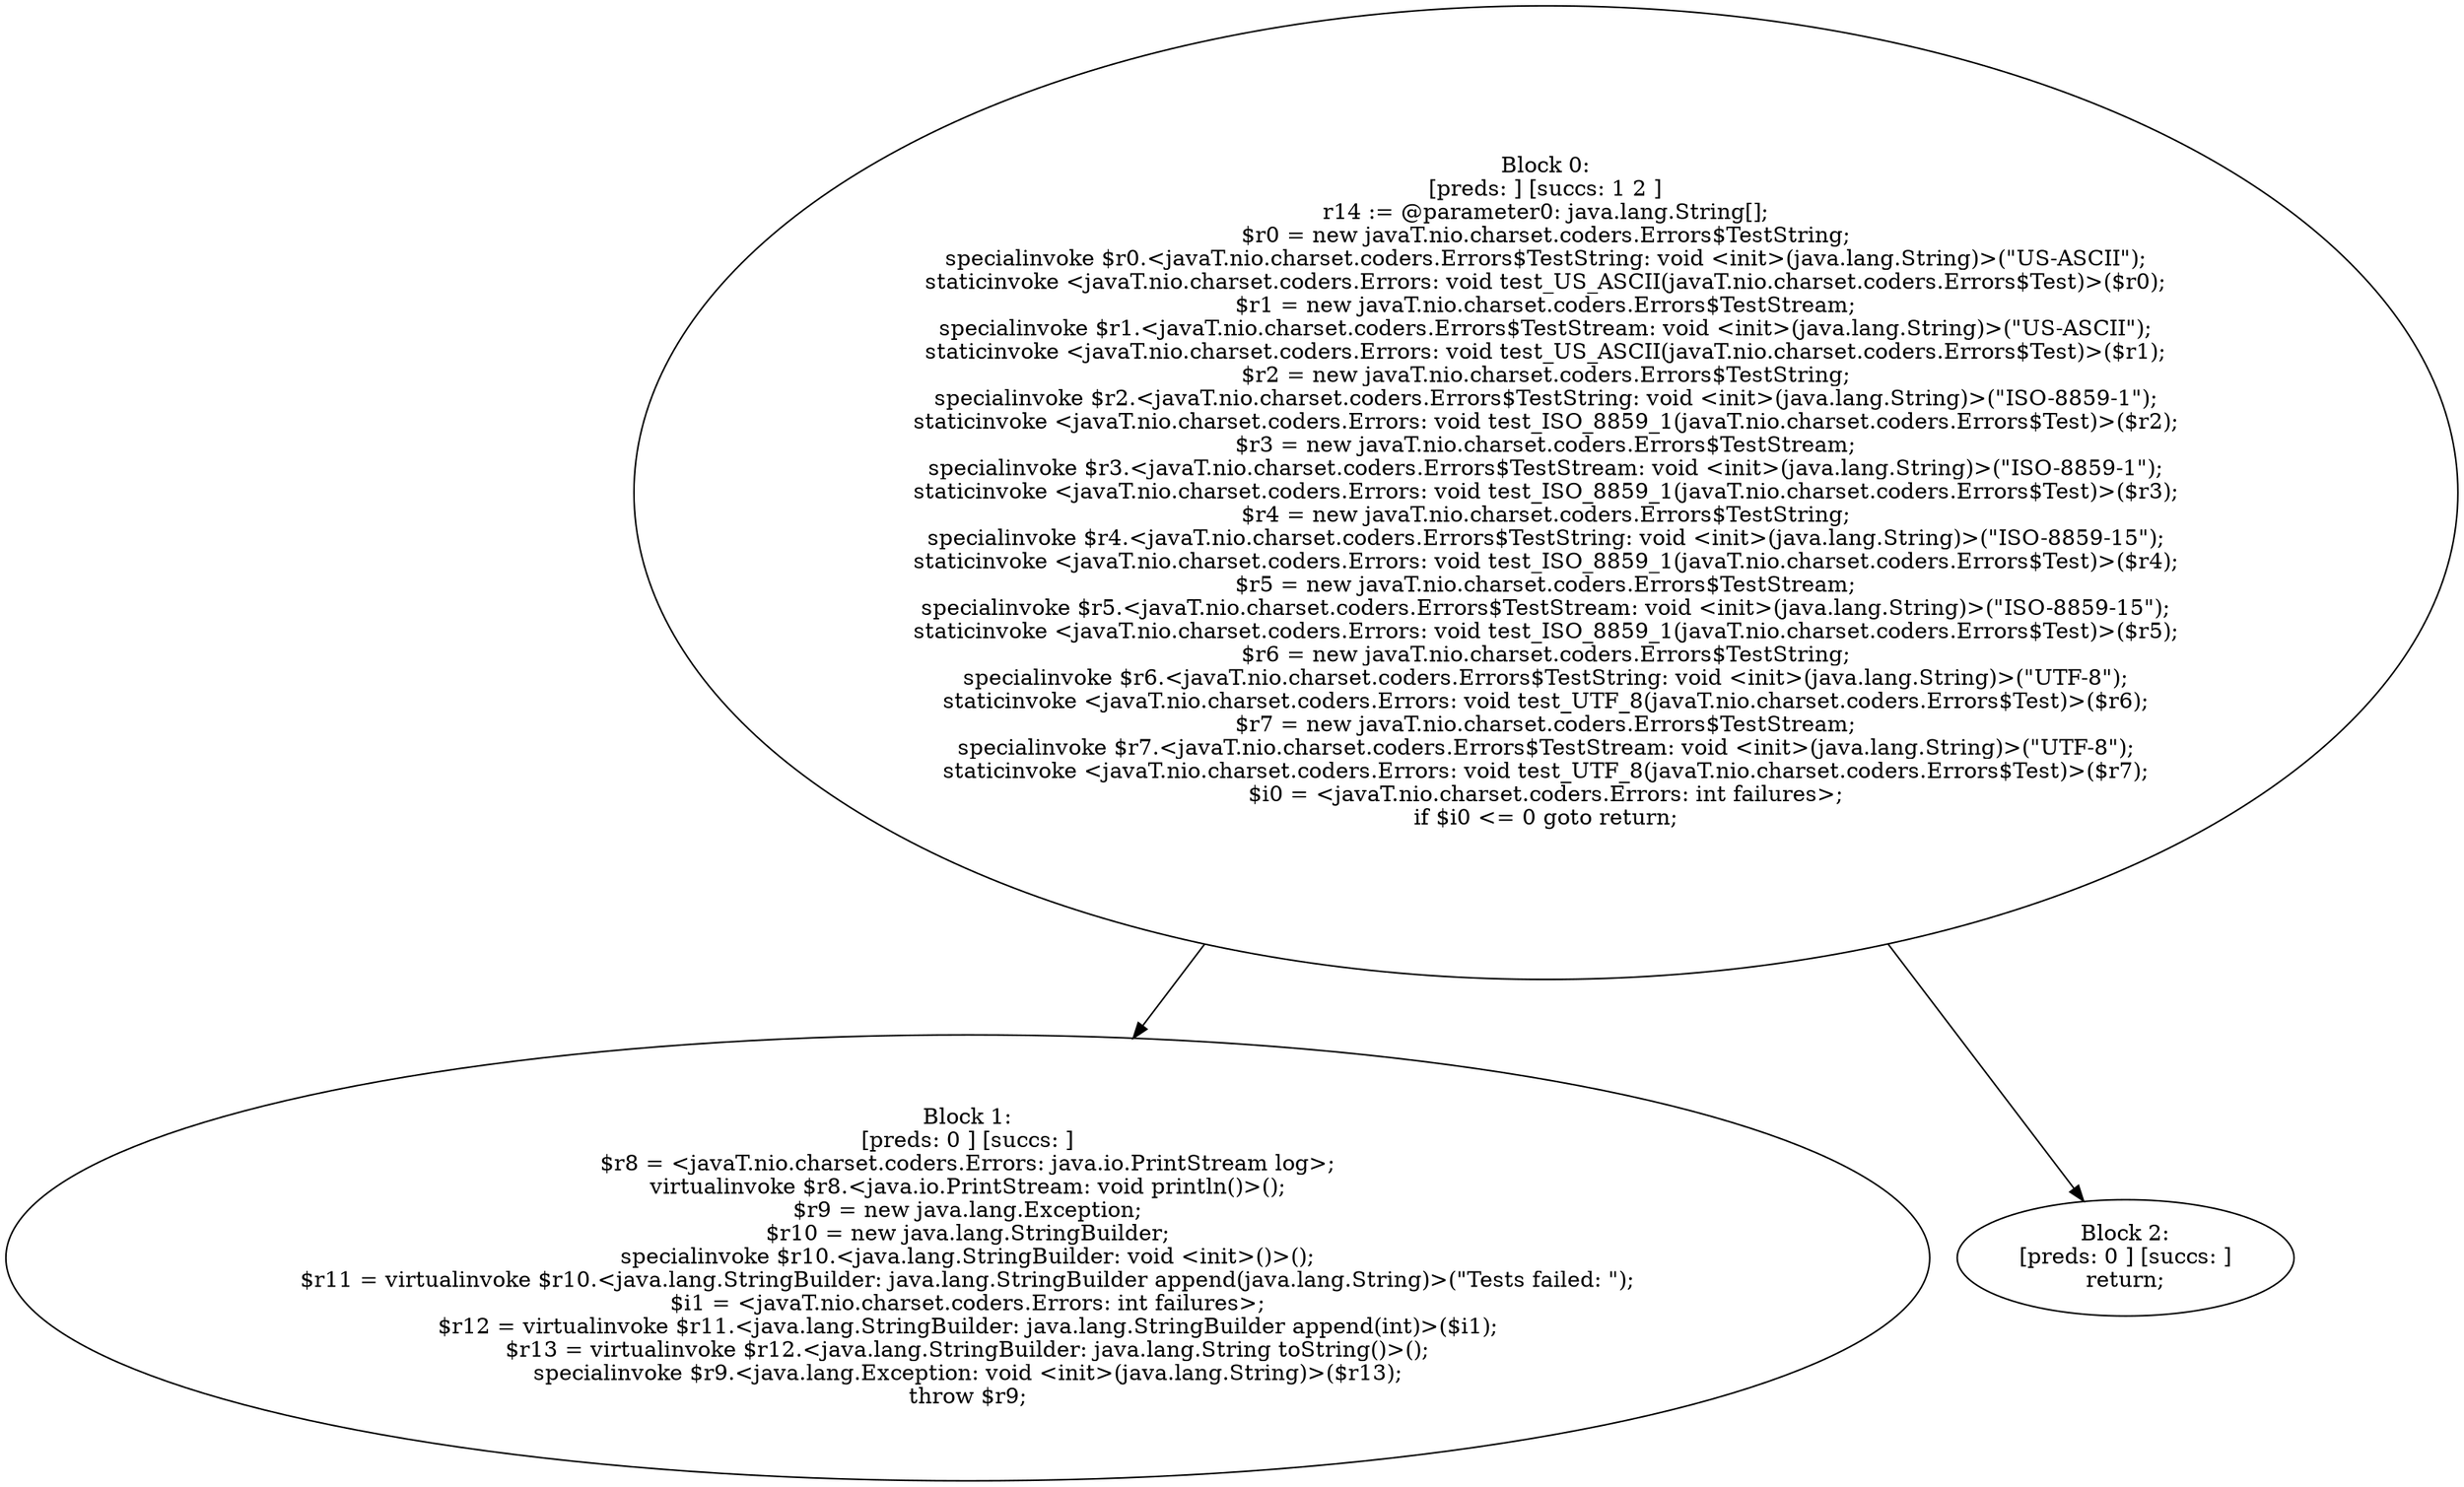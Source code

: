 digraph "unitGraph" {
    "Block 0:
[preds: ] [succs: 1 2 ]
r14 := @parameter0: java.lang.String[];
$r0 = new javaT.nio.charset.coders.Errors$TestString;
specialinvoke $r0.<javaT.nio.charset.coders.Errors$TestString: void <init>(java.lang.String)>(\"US-ASCII\");
staticinvoke <javaT.nio.charset.coders.Errors: void test_US_ASCII(javaT.nio.charset.coders.Errors$Test)>($r0);
$r1 = new javaT.nio.charset.coders.Errors$TestStream;
specialinvoke $r1.<javaT.nio.charset.coders.Errors$TestStream: void <init>(java.lang.String)>(\"US-ASCII\");
staticinvoke <javaT.nio.charset.coders.Errors: void test_US_ASCII(javaT.nio.charset.coders.Errors$Test)>($r1);
$r2 = new javaT.nio.charset.coders.Errors$TestString;
specialinvoke $r2.<javaT.nio.charset.coders.Errors$TestString: void <init>(java.lang.String)>(\"ISO-8859-1\");
staticinvoke <javaT.nio.charset.coders.Errors: void test_ISO_8859_1(javaT.nio.charset.coders.Errors$Test)>($r2);
$r3 = new javaT.nio.charset.coders.Errors$TestStream;
specialinvoke $r3.<javaT.nio.charset.coders.Errors$TestStream: void <init>(java.lang.String)>(\"ISO-8859-1\");
staticinvoke <javaT.nio.charset.coders.Errors: void test_ISO_8859_1(javaT.nio.charset.coders.Errors$Test)>($r3);
$r4 = new javaT.nio.charset.coders.Errors$TestString;
specialinvoke $r4.<javaT.nio.charset.coders.Errors$TestString: void <init>(java.lang.String)>(\"ISO-8859-15\");
staticinvoke <javaT.nio.charset.coders.Errors: void test_ISO_8859_1(javaT.nio.charset.coders.Errors$Test)>($r4);
$r5 = new javaT.nio.charset.coders.Errors$TestStream;
specialinvoke $r5.<javaT.nio.charset.coders.Errors$TestStream: void <init>(java.lang.String)>(\"ISO-8859-15\");
staticinvoke <javaT.nio.charset.coders.Errors: void test_ISO_8859_1(javaT.nio.charset.coders.Errors$Test)>($r5);
$r6 = new javaT.nio.charset.coders.Errors$TestString;
specialinvoke $r6.<javaT.nio.charset.coders.Errors$TestString: void <init>(java.lang.String)>(\"UTF-8\");
staticinvoke <javaT.nio.charset.coders.Errors: void test_UTF_8(javaT.nio.charset.coders.Errors$Test)>($r6);
$r7 = new javaT.nio.charset.coders.Errors$TestStream;
specialinvoke $r7.<javaT.nio.charset.coders.Errors$TestStream: void <init>(java.lang.String)>(\"UTF-8\");
staticinvoke <javaT.nio.charset.coders.Errors: void test_UTF_8(javaT.nio.charset.coders.Errors$Test)>($r7);
$i0 = <javaT.nio.charset.coders.Errors: int failures>;
if $i0 <= 0 goto return;
"
    "Block 1:
[preds: 0 ] [succs: ]
$r8 = <javaT.nio.charset.coders.Errors: java.io.PrintStream log>;
virtualinvoke $r8.<java.io.PrintStream: void println()>();
$r9 = new java.lang.Exception;
$r10 = new java.lang.StringBuilder;
specialinvoke $r10.<java.lang.StringBuilder: void <init>()>();
$r11 = virtualinvoke $r10.<java.lang.StringBuilder: java.lang.StringBuilder append(java.lang.String)>(\"Tests failed: \");
$i1 = <javaT.nio.charset.coders.Errors: int failures>;
$r12 = virtualinvoke $r11.<java.lang.StringBuilder: java.lang.StringBuilder append(int)>($i1);
$r13 = virtualinvoke $r12.<java.lang.StringBuilder: java.lang.String toString()>();
specialinvoke $r9.<java.lang.Exception: void <init>(java.lang.String)>($r13);
throw $r9;
"
    "Block 2:
[preds: 0 ] [succs: ]
return;
"
    "Block 0:
[preds: ] [succs: 1 2 ]
r14 := @parameter0: java.lang.String[];
$r0 = new javaT.nio.charset.coders.Errors$TestString;
specialinvoke $r0.<javaT.nio.charset.coders.Errors$TestString: void <init>(java.lang.String)>(\"US-ASCII\");
staticinvoke <javaT.nio.charset.coders.Errors: void test_US_ASCII(javaT.nio.charset.coders.Errors$Test)>($r0);
$r1 = new javaT.nio.charset.coders.Errors$TestStream;
specialinvoke $r1.<javaT.nio.charset.coders.Errors$TestStream: void <init>(java.lang.String)>(\"US-ASCII\");
staticinvoke <javaT.nio.charset.coders.Errors: void test_US_ASCII(javaT.nio.charset.coders.Errors$Test)>($r1);
$r2 = new javaT.nio.charset.coders.Errors$TestString;
specialinvoke $r2.<javaT.nio.charset.coders.Errors$TestString: void <init>(java.lang.String)>(\"ISO-8859-1\");
staticinvoke <javaT.nio.charset.coders.Errors: void test_ISO_8859_1(javaT.nio.charset.coders.Errors$Test)>($r2);
$r3 = new javaT.nio.charset.coders.Errors$TestStream;
specialinvoke $r3.<javaT.nio.charset.coders.Errors$TestStream: void <init>(java.lang.String)>(\"ISO-8859-1\");
staticinvoke <javaT.nio.charset.coders.Errors: void test_ISO_8859_1(javaT.nio.charset.coders.Errors$Test)>($r3);
$r4 = new javaT.nio.charset.coders.Errors$TestString;
specialinvoke $r4.<javaT.nio.charset.coders.Errors$TestString: void <init>(java.lang.String)>(\"ISO-8859-15\");
staticinvoke <javaT.nio.charset.coders.Errors: void test_ISO_8859_1(javaT.nio.charset.coders.Errors$Test)>($r4);
$r5 = new javaT.nio.charset.coders.Errors$TestStream;
specialinvoke $r5.<javaT.nio.charset.coders.Errors$TestStream: void <init>(java.lang.String)>(\"ISO-8859-15\");
staticinvoke <javaT.nio.charset.coders.Errors: void test_ISO_8859_1(javaT.nio.charset.coders.Errors$Test)>($r5);
$r6 = new javaT.nio.charset.coders.Errors$TestString;
specialinvoke $r6.<javaT.nio.charset.coders.Errors$TestString: void <init>(java.lang.String)>(\"UTF-8\");
staticinvoke <javaT.nio.charset.coders.Errors: void test_UTF_8(javaT.nio.charset.coders.Errors$Test)>($r6);
$r7 = new javaT.nio.charset.coders.Errors$TestStream;
specialinvoke $r7.<javaT.nio.charset.coders.Errors$TestStream: void <init>(java.lang.String)>(\"UTF-8\");
staticinvoke <javaT.nio.charset.coders.Errors: void test_UTF_8(javaT.nio.charset.coders.Errors$Test)>($r7);
$i0 = <javaT.nio.charset.coders.Errors: int failures>;
if $i0 <= 0 goto return;
"->"Block 1:
[preds: 0 ] [succs: ]
$r8 = <javaT.nio.charset.coders.Errors: java.io.PrintStream log>;
virtualinvoke $r8.<java.io.PrintStream: void println()>();
$r9 = new java.lang.Exception;
$r10 = new java.lang.StringBuilder;
specialinvoke $r10.<java.lang.StringBuilder: void <init>()>();
$r11 = virtualinvoke $r10.<java.lang.StringBuilder: java.lang.StringBuilder append(java.lang.String)>(\"Tests failed: \");
$i1 = <javaT.nio.charset.coders.Errors: int failures>;
$r12 = virtualinvoke $r11.<java.lang.StringBuilder: java.lang.StringBuilder append(int)>($i1);
$r13 = virtualinvoke $r12.<java.lang.StringBuilder: java.lang.String toString()>();
specialinvoke $r9.<java.lang.Exception: void <init>(java.lang.String)>($r13);
throw $r9;
";
    "Block 0:
[preds: ] [succs: 1 2 ]
r14 := @parameter0: java.lang.String[];
$r0 = new javaT.nio.charset.coders.Errors$TestString;
specialinvoke $r0.<javaT.nio.charset.coders.Errors$TestString: void <init>(java.lang.String)>(\"US-ASCII\");
staticinvoke <javaT.nio.charset.coders.Errors: void test_US_ASCII(javaT.nio.charset.coders.Errors$Test)>($r0);
$r1 = new javaT.nio.charset.coders.Errors$TestStream;
specialinvoke $r1.<javaT.nio.charset.coders.Errors$TestStream: void <init>(java.lang.String)>(\"US-ASCII\");
staticinvoke <javaT.nio.charset.coders.Errors: void test_US_ASCII(javaT.nio.charset.coders.Errors$Test)>($r1);
$r2 = new javaT.nio.charset.coders.Errors$TestString;
specialinvoke $r2.<javaT.nio.charset.coders.Errors$TestString: void <init>(java.lang.String)>(\"ISO-8859-1\");
staticinvoke <javaT.nio.charset.coders.Errors: void test_ISO_8859_1(javaT.nio.charset.coders.Errors$Test)>($r2);
$r3 = new javaT.nio.charset.coders.Errors$TestStream;
specialinvoke $r3.<javaT.nio.charset.coders.Errors$TestStream: void <init>(java.lang.String)>(\"ISO-8859-1\");
staticinvoke <javaT.nio.charset.coders.Errors: void test_ISO_8859_1(javaT.nio.charset.coders.Errors$Test)>($r3);
$r4 = new javaT.nio.charset.coders.Errors$TestString;
specialinvoke $r4.<javaT.nio.charset.coders.Errors$TestString: void <init>(java.lang.String)>(\"ISO-8859-15\");
staticinvoke <javaT.nio.charset.coders.Errors: void test_ISO_8859_1(javaT.nio.charset.coders.Errors$Test)>($r4);
$r5 = new javaT.nio.charset.coders.Errors$TestStream;
specialinvoke $r5.<javaT.nio.charset.coders.Errors$TestStream: void <init>(java.lang.String)>(\"ISO-8859-15\");
staticinvoke <javaT.nio.charset.coders.Errors: void test_ISO_8859_1(javaT.nio.charset.coders.Errors$Test)>($r5);
$r6 = new javaT.nio.charset.coders.Errors$TestString;
specialinvoke $r6.<javaT.nio.charset.coders.Errors$TestString: void <init>(java.lang.String)>(\"UTF-8\");
staticinvoke <javaT.nio.charset.coders.Errors: void test_UTF_8(javaT.nio.charset.coders.Errors$Test)>($r6);
$r7 = new javaT.nio.charset.coders.Errors$TestStream;
specialinvoke $r7.<javaT.nio.charset.coders.Errors$TestStream: void <init>(java.lang.String)>(\"UTF-8\");
staticinvoke <javaT.nio.charset.coders.Errors: void test_UTF_8(javaT.nio.charset.coders.Errors$Test)>($r7);
$i0 = <javaT.nio.charset.coders.Errors: int failures>;
if $i0 <= 0 goto return;
"->"Block 2:
[preds: 0 ] [succs: ]
return;
";
}
